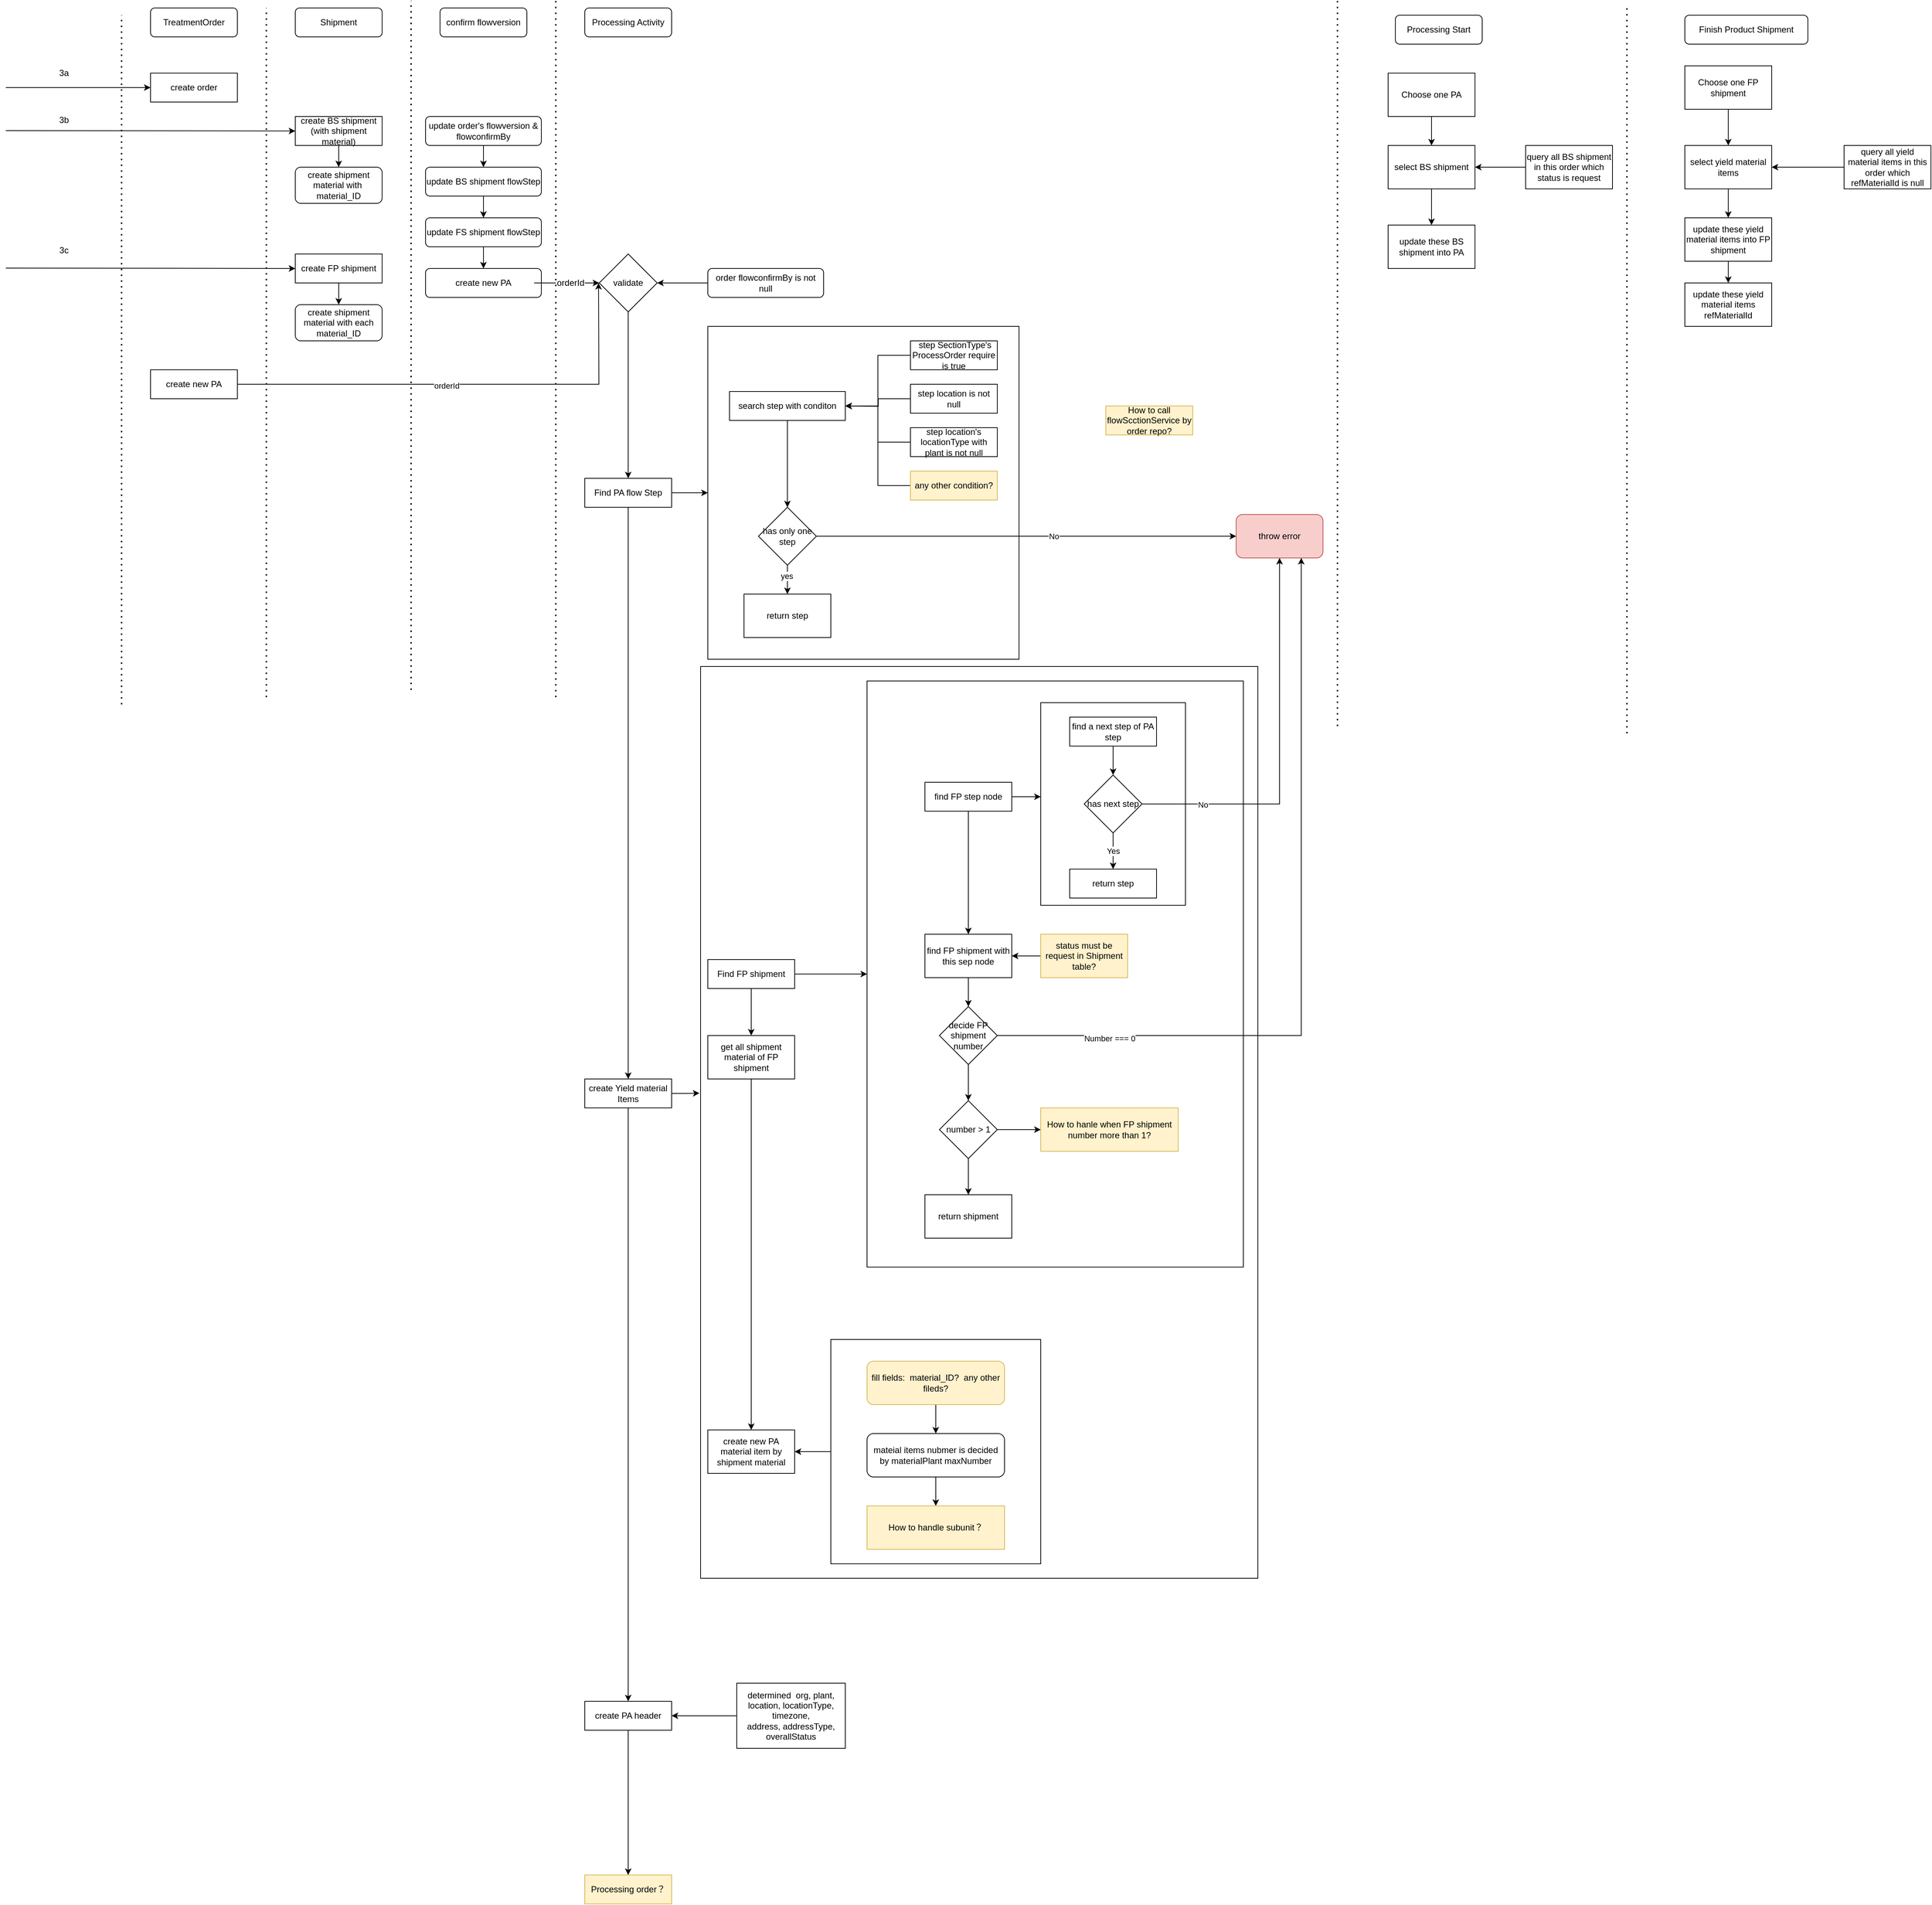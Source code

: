 <mxfile version="20.5.1" type="github" pages="2">
  <diagram id="0C8uGVvhPufoKVmoKiG1" name="PA">
    <mxGraphModel dx="1038" dy="1673" grid="1" gridSize="10" guides="1" tooltips="1" connect="1" arrows="1" fold="1" page="1" pageScale="1" pageWidth="850" pageHeight="1100" math="0" shadow="0">
      <root>
        <mxCell id="0" />
        <mxCell id="1" parent="0" />
        <mxCell id="UIgXjTR5e7-DOR3ebjsX-143" value="" style="rounded=0;whiteSpace=wrap;html=1;" parent="1" vertex="1">
          <mxGeometry x="1000" y="920" width="770" height="1260" as="geometry" />
        </mxCell>
        <mxCell id="UIgXjTR5e7-DOR3ebjsX-140" value="" style="edgeStyle=orthogonalEdgeStyle;rounded=0;orthogonalLoop=1;jettySize=auto;html=1;" parent="1" source="UIgXjTR5e7-DOR3ebjsX-139" target="UIgXjTR5e7-DOR3ebjsX-132" edge="1">
          <mxGeometry relative="1" as="geometry" />
        </mxCell>
        <mxCell id="UIgXjTR5e7-DOR3ebjsX-139" value="" style="rounded=0;whiteSpace=wrap;html=1;" parent="1" vertex="1">
          <mxGeometry x="1180" y="1850" width="290" height="310" as="geometry" />
        </mxCell>
        <mxCell id="UIgXjTR5e7-DOR3ebjsX-128" value="" style="rounded=0;whiteSpace=wrap;html=1;" parent="1" vertex="1">
          <mxGeometry x="1230" y="940" width="520" height="810" as="geometry" />
        </mxCell>
        <mxCell id="UIgXjTR5e7-DOR3ebjsX-99" value="" style="rounded=0;whiteSpace=wrap;html=1;" parent="1" vertex="1">
          <mxGeometry x="1470" y="970" width="200" height="280" as="geometry" />
        </mxCell>
        <mxCell id="UIgXjTR5e7-DOR3ebjsX-87" value="" style="rounded=0;whiteSpace=wrap;html=1;" parent="1" vertex="1">
          <mxGeometry x="1010" y="450" width="430" height="460" as="geometry" />
        </mxCell>
        <mxCell id="UIgXjTR5e7-DOR3ebjsX-5" value="" style="endArrow=none;dashed=1;html=1;dashPattern=1 3;strokeWidth=2;rounded=0;" parent="1" edge="1">
          <mxGeometry width="50" height="50" relative="1" as="geometry">
            <mxPoint x="200" y="972.4" as="sourcePoint" />
            <mxPoint x="200" y="20" as="targetPoint" />
          </mxGeometry>
        </mxCell>
        <mxCell id="UIgXjTR5e7-DOR3ebjsX-6" value="create order" style="rounded=0;whiteSpace=wrap;html=1;" parent="1" vertex="1">
          <mxGeometry x="240" y="100" width="120" height="40" as="geometry" />
        </mxCell>
        <mxCell id="UIgXjTR5e7-DOR3ebjsX-8" value="Shipment" style="rounded=1;whiteSpace=wrap;html=1;" parent="1" vertex="1">
          <mxGeometry x="440" y="10" width="120" height="40" as="geometry" />
        </mxCell>
        <mxCell id="UIgXjTR5e7-DOR3ebjsX-9" value="" style="endArrow=classic;html=1;rounded=0;entryX=0;entryY=0.5;entryDx=0;entryDy=0;" parent="1" target="UIgXjTR5e7-DOR3ebjsX-6" edge="1">
          <mxGeometry width="50" height="50" relative="1" as="geometry">
            <mxPoint x="40" y="120" as="sourcePoint" />
            <mxPoint x="120" y="160" as="targetPoint" />
          </mxGeometry>
        </mxCell>
        <mxCell id="UIgXjTR5e7-DOR3ebjsX-10" value="TreatmentOrder" style="rounded=1;whiteSpace=wrap;html=1;" parent="1" vertex="1">
          <mxGeometry x="240" y="10" width="120" height="40" as="geometry" />
        </mxCell>
        <mxCell id="UIgXjTR5e7-DOR3ebjsX-11" value="3a" style="text;html=1;resizable=0;autosize=1;align=center;verticalAlign=middle;points=[];fillColor=none;strokeColor=none;rounded=0;" parent="1" vertex="1">
          <mxGeometry x="100" y="85" width="40" height="30" as="geometry" />
        </mxCell>
        <mxCell id="UIgXjTR5e7-DOR3ebjsX-32" value="" style="edgeStyle=orthogonalEdgeStyle;rounded=0;orthogonalLoop=1;jettySize=auto;html=1;" parent="1" source="UIgXjTR5e7-DOR3ebjsX-12" target="UIgXjTR5e7-DOR3ebjsX-31" edge="1">
          <mxGeometry relative="1" as="geometry" />
        </mxCell>
        <mxCell id="UIgXjTR5e7-DOR3ebjsX-12" value="create BS shipment&lt;br&gt;(with shipment material)" style="rounded=0;whiteSpace=wrap;html=1;" parent="1" vertex="1">
          <mxGeometry x="440" y="160" width="120" height="40" as="geometry" />
        </mxCell>
        <mxCell id="UIgXjTR5e7-DOR3ebjsX-13" value="" style="endArrow=classic;html=1;rounded=0;entryX=0;entryY=0.5;entryDx=0;entryDy=0;" parent="1" target="UIgXjTR5e7-DOR3ebjsX-12" edge="1">
          <mxGeometry width="50" height="50" relative="1" as="geometry">
            <mxPoint x="40" y="179.5" as="sourcePoint" />
            <mxPoint x="240" y="179.5" as="targetPoint" />
          </mxGeometry>
        </mxCell>
        <mxCell id="UIgXjTR5e7-DOR3ebjsX-14" value="3b" style="text;html=1;resizable=0;autosize=1;align=center;verticalAlign=middle;points=[];fillColor=none;strokeColor=none;rounded=0;" parent="1" vertex="1">
          <mxGeometry x="100" y="150" width="40" height="30" as="geometry" />
        </mxCell>
        <mxCell id="UIgXjTR5e7-DOR3ebjsX-23" value="" style="edgeStyle=orthogonalEdgeStyle;rounded=0;orthogonalLoop=1;jettySize=auto;html=1;" parent="1" source="UIgXjTR5e7-DOR3ebjsX-15" target="UIgXjTR5e7-DOR3ebjsX-20" edge="1">
          <mxGeometry relative="1" as="geometry" />
        </mxCell>
        <mxCell id="UIgXjTR5e7-DOR3ebjsX-15" value="create FP shipment" style="rounded=0;whiteSpace=wrap;html=1;" parent="1" vertex="1">
          <mxGeometry x="440" y="350" width="120" height="40" as="geometry" />
        </mxCell>
        <mxCell id="UIgXjTR5e7-DOR3ebjsX-16" value="" style="endArrow=classic;html=1;rounded=0;entryX=0;entryY=0.5;entryDx=0;entryDy=0;" parent="1" edge="1">
          <mxGeometry width="50" height="50" relative="1" as="geometry">
            <mxPoint x="40" y="369.5" as="sourcePoint" />
            <mxPoint x="440" y="370" as="targetPoint" />
          </mxGeometry>
        </mxCell>
        <mxCell id="UIgXjTR5e7-DOR3ebjsX-17" value="3c" style="text;html=1;resizable=0;autosize=1;align=center;verticalAlign=middle;points=[];fillColor=none;strokeColor=none;rounded=0;" parent="1" vertex="1">
          <mxGeometry x="100" y="330" width="40" height="30" as="geometry" />
        </mxCell>
        <mxCell id="UIgXjTR5e7-DOR3ebjsX-20" value="create shipment material with each material_ID" style="rounded=1;whiteSpace=wrap;html=1;" parent="1" vertex="1">
          <mxGeometry x="440" y="420" width="120" height="50" as="geometry" />
        </mxCell>
        <mxCell id="UIgXjTR5e7-DOR3ebjsX-22" value="" style="endArrow=none;dashed=1;html=1;dashPattern=1 3;strokeWidth=2;rounded=0;" parent="1" edge="1">
          <mxGeometry width="50" height="50" relative="1" as="geometry">
            <mxPoint x="400" y="962.4" as="sourcePoint" />
            <mxPoint x="400" y="10" as="targetPoint" />
          </mxGeometry>
        </mxCell>
        <mxCell id="UIgXjTR5e7-DOR3ebjsX-24" value="" style="endArrow=none;dashed=1;html=1;dashPattern=1 3;strokeWidth=2;rounded=0;" parent="1" edge="1">
          <mxGeometry width="50" height="50" relative="1" as="geometry">
            <mxPoint x="600" y="952.4" as="sourcePoint" />
            <mxPoint x="600" as="targetPoint" />
          </mxGeometry>
        </mxCell>
        <mxCell id="UIgXjTR5e7-DOR3ebjsX-25" value="confirm flowversion" style="rounded=1;whiteSpace=wrap;html=1;" parent="1" vertex="1">
          <mxGeometry x="640" y="10" width="120" height="40" as="geometry" />
        </mxCell>
        <mxCell id="UIgXjTR5e7-DOR3ebjsX-26" value="" style="endArrow=none;dashed=1;html=1;dashPattern=1 3;strokeWidth=2;rounded=0;" parent="1" edge="1">
          <mxGeometry width="50" height="50" relative="1" as="geometry">
            <mxPoint x="800" y="962.4" as="sourcePoint" />
            <mxPoint x="800" as="targetPoint" />
          </mxGeometry>
        </mxCell>
        <mxCell id="UIgXjTR5e7-DOR3ebjsX-30" value="" style="edgeStyle=orthogonalEdgeStyle;rounded=0;orthogonalLoop=1;jettySize=auto;html=1;entryX=0.5;entryY=0;entryDx=0;entryDy=0;" parent="1" source="UIgXjTR5e7-DOR3ebjsX-27" target="UIgXjTR5e7-DOR3ebjsX-28" edge="1">
          <mxGeometry relative="1" as="geometry" />
        </mxCell>
        <mxCell id="UIgXjTR5e7-DOR3ebjsX-27" value="update&amp;nbsp;order&#39;s flowversion &amp;amp; flowconfirmBy" style="rounded=1;whiteSpace=wrap;html=1;" parent="1" vertex="1">
          <mxGeometry x="620" y="160" width="160" height="40" as="geometry" />
        </mxCell>
        <mxCell id="UIgXjTR5e7-DOR3ebjsX-33" value="" style="edgeStyle=orthogonalEdgeStyle;rounded=0;orthogonalLoop=1;jettySize=auto;html=1;" parent="1" source="UIgXjTR5e7-DOR3ebjsX-28" target="UIgXjTR5e7-DOR3ebjsX-29" edge="1">
          <mxGeometry relative="1" as="geometry" />
        </mxCell>
        <mxCell id="UIgXjTR5e7-DOR3ebjsX-28" value="update BS shipment flowStep" style="rounded=1;whiteSpace=wrap;html=1;" parent="1" vertex="1">
          <mxGeometry x="620" y="230" width="160" height="40" as="geometry" />
        </mxCell>
        <mxCell id="UIgXjTR5e7-DOR3ebjsX-36" value="" style="edgeStyle=orthogonalEdgeStyle;rounded=0;orthogonalLoop=1;jettySize=auto;html=1;" parent="1" source="UIgXjTR5e7-DOR3ebjsX-29" target="UIgXjTR5e7-DOR3ebjsX-34" edge="1">
          <mxGeometry relative="1" as="geometry" />
        </mxCell>
        <mxCell id="UIgXjTR5e7-DOR3ebjsX-29" value="update FS shipment flowStep" style="rounded=1;whiteSpace=wrap;html=1;" parent="1" vertex="1">
          <mxGeometry x="620" y="300" width="160" height="40" as="geometry" />
        </mxCell>
        <mxCell id="UIgXjTR5e7-DOR3ebjsX-31" value="create shipment material with&amp;nbsp; material_ID" style="rounded=1;whiteSpace=wrap;html=1;" parent="1" vertex="1">
          <mxGeometry x="440" y="230" width="120" height="50" as="geometry" />
        </mxCell>
        <mxCell id="UIgXjTR5e7-DOR3ebjsX-39" value="" style="edgeStyle=orthogonalEdgeStyle;rounded=0;orthogonalLoop=1;jettySize=auto;html=1;entryX=0;entryY=0.5;entryDx=0;entryDy=0;startArrow=none;" parent="1" source="lpwQGhoiRgWdHYXfVPfy-1" target="UIgXjTR5e7-DOR3ebjsX-40" edge="1">
          <mxGeometry relative="1" as="geometry">
            <mxPoint x="840" y="390" as="targetPoint" />
          </mxGeometry>
        </mxCell>
        <mxCell id="UIgXjTR5e7-DOR3ebjsX-34" value="create new PA" style="rounded=1;whiteSpace=wrap;html=1;" parent="1" vertex="1">
          <mxGeometry x="620" y="370" width="160" height="40" as="geometry" />
        </mxCell>
        <mxCell id="UIgXjTR5e7-DOR3ebjsX-35" value="Processing Activity" style="rounded=1;whiteSpace=wrap;html=1;" parent="1" vertex="1">
          <mxGeometry x="840" y="10" width="120" height="40" as="geometry" />
        </mxCell>
        <mxCell id="lpwQGhoiRgWdHYXfVPfy-3" style="edgeStyle=orthogonalEdgeStyle;rounded=0;orthogonalLoop=1;jettySize=auto;html=1;" edge="1" parent="1" source="UIgXjTR5e7-DOR3ebjsX-38">
          <mxGeometry relative="1" as="geometry">
            <mxPoint x="859" y="390" as="targetPoint" />
          </mxGeometry>
        </mxCell>
        <mxCell id="lpwQGhoiRgWdHYXfVPfy-4" value="orderId" style="edgeLabel;html=1;align=center;verticalAlign=middle;resizable=0;points=[];" vertex="1" connectable="0" parent="lpwQGhoiRgWdHYXfVPfy-3">
          <mxGeometry x="-0.097" y="-2" relative="1" as="geometry">
            <mxPoint as="offset" />
          </mxGeometry>
        </mxCell>
        <mxCell id="UIgXjTR5e7-DOR3ebjsX-38" value="create new PA" style="rounded=0;whiteSpace=wrap;html=1;" parent="1" vertex="1">
          <mxGeometry x="240" y="510" width="120" height="40" as="geometry" />
        </mxCell>
        <mxCell id="UIgXjTR5e7-DOR3ebjsX-147" style="edgeStyle=orthogonalEdgeStyle;rounded=0;orthogonalLoop=1;jettySize=auto;html=1;" parent="1" source="UIgXjTR5e7-DOR3ebjsX-40" target="UIgXjTR5e7-DOR3ebjsX-42" edge="1">
          <mxGeometry relative="1" as="geometry" />
        </mxCell>
        <mxCell id="UIgXjTR5e7-DOR3ebjsX-40" value="validate" style="rhombus;whiteSpace=wrap;html=1;" parent="1" vertex="1">
          <mxGeometry x="860" y="350" width="80" height="80" as="geometry" />
        </mxCell>
        <mxCell id="UIgXjTR5e7-DOR3ebjsX-148" value="" style="edgeStyle=orthogonalEdgeStyle;rounded=0;orthogonalLoop=1;jettySize=auto;html=1;" parent="1" source="UIgXjTR5e7-DOR3ebjsX-41" target="UIgXjTR5e7-DOR3ebjsX-40" edge="1">
          <mxGeometry relative="1" as="geometry" />
        </mxCell>
        <mxCell id="UIgXjTR5e7-DOR3ebjsX-41" value="order flowconfirmBy is not null" style="rounded=1;whiteSpace=wrap;html=1;" parent="1" vertex="1">
          <mxGeometry x="1010" y="370" width="160" height="40" as="geometry" />
        </mxCell>
        <mxCell id="UIgXjTR5e7-DOR3ebjsX-88" value="" style="edgeStyle=orthogonalEdgeStyle;rounded=0;orthogonalLoop=1;jettySize=auto;html=1;" parent="1" source="UIgXjTR5e7-DOR3ebjsX-42" target="UIgXjTR5e7-DOR3ebjsX-87" edge="1">
          <mxGeometry relative="1" as="geometry" />
        </mxCell>
        <mxCell id="UIgXjTR5e7-DOR3ebjsX-149" style="edgeStyle=orthogonalEdgeStyle;rounded=0;orthogonalLoop=1;jettySize=auto;html=1;entryX=0.5;entryY=0;entryDx=0;entryDy=0;" parent="1" source="UIgXjTR5e7-DOR3ebjsX-42" target="UIgXjTR5e7-DOR3ebjsX-91" edge="1">
          <mxGeometry relative="1" as="geometry" />
        </mxCell>
        <mxCell id="UIgXjTR5e7-DOR3ebjsX-42" value="Find PA flow Step" style="rounded=0;whiteSpace=wrap;html=1;" parent="1" vertex="1">
          <mxGeometry x="840" y="660" width="120" height="40" as="geometry" />
        </mxCell>
        <mxCell id="UIgXjTR5e7-DOR3ebjsX-81" style="edgeStyle=orthogonalEdgeStyle;rounded=0;orthogonalLoop=1;jettySize=auto;html=1;entryX=0.5;entryY=0;entryDx=0;entryDy=0;" parent="1" source="UIgXjTR5e7-DOR3ebjsX-43" target="UIgXjTR5e7-DOR3ebjsX-57" edge="1">
          <mxGeometry relative="1" as="geometry" />
        </mxCell>
        <mxCell id="UIgXjTR5e7-DOR3ebjsX-43" value="search step with conditon" style="rounded=0;whiteSpace=wrap;html=1;" parent="1" vertex="1">
          <mxGeometry x="1040" y="540" width="160" height="40" as="geometry" />
        </mxCell>
        <mxCell id="UIgXjTR5e7-DOR3ebjsX-46" value="throw error" style="rounded=1;whiteSpace=wrap;html=1;fillColor=#f8cecc;strokeColor=#b85450;" parent="1" vertex="1">
          <mxGeometry x="1740" y="710" width="120" height="60" as="geometry" />
        </mxCell>
        <mxCell id="UIgXjTR5e7-DOR3ebjsX-58" style="edgeStyle=orthogonalEdgeStyle;rounded=0;orthogonalLoop=1;jettySize=auto;html=1;entryX=0;entryY=0.5;entryDx=0;entryDy=0;" parent="1" source="UIgXjTR5e7-DOR3ebjsX-57" target="UIgXjTR5e7-DOR3ebjsX-46" edge="1">
          <mxGeometry relative="1" as="geometry">
            <Array as="points">
              <mxPoint x="1230" y="740" />
              <mxPoint x="1230" y="740" />
            </Array>
          </mxGeometry>
        </mxCell>
        <mxCell id="UIgXjTR5e7-DOR3ebjsX-80" value="No" style="edgeLabel;html=1;align=center;verticalAlign=middle;resizable=0;points=[];" parent="UIgXjTR5e7-DOR3ebjsX-58" vertex="1" connectable="0">
          <mxGeometry x="0.131" relative="1" as="geometry">
            <mxPoint as="offset" />
          </mxGeometry>
        </mxCell>
        <mxCell id="UIgXjTR5e7-DOR3ebjsX-83" style="edgeStyle=orthogonalEdgeStyle;rounded=0;orthogonalLoop=1;jettySize=auto;html=1;" parent="1" source="UIgXjTR5e7-DOR3ebjsX-57" edge="1">
          <mxGeometry relative="1" as="geometry">
            <mxPoint x="1120" y="820" as="targetPoint" />
          </mxGeometry>
        </mxCell>
        <mxCell id="UIgXjTR5e7-DOR3ebjsX-110" value="yes" style="edgeLabel;html=1;align=center;verticalAlign=middle;resizable=0;points=[];" parent="UIgXjTR5e7-DOR3ebjsX-83" vertex="1" connectable="0">
          <mxGeometry x="-0.25" y="-1" relative="1" as="geometry">
            <mxPoint as="offset" />
          </mxGeometry>
        </mxCell>
        <mxCell id="UIgXjTR5e7-DOR3ebjsX-57" value="has only one step" style="rhombus;whiteSpace=wrap;html=1;" parent="1" vertex="1">
          <mxGeometry x="1080" y="700" width="80" height="80" as="geometry" />
        </mxCell>
        <mxCell id="UIgXjTR5e7-DOR3ebjsX-75" style="edgeStyle=orthogonalEdgeStyle;rounded=0;orthogonalLoop=1;jettySize=auto;html=1;entryX=1;entryY=0.5;entryDx=0;entryDy=0;" parent="1" source="UIgXjTR5e7-DOR3ebjsX-65" target="UIgXjTR5e7-DOR3ebjsX-43" edge="1">
          <mxGeometry relative="1" as="geometry" />
        </mxCell>
        <mxCell id="UIgXjTR5e7-DOR3ebjsX-65" value="&amp;nbsp;step SectionType&#39;s ProcessOrder require is true" style="rounded=0;whiteSpace=wrap;html=1;" parent="1" vertex="1">
          <mxGeometry x="1290" y="470" width="120" height="40" as="geometry" />
        </mxCell>
        <mxCell id="UIgXjTR5e7-DOR3ebjsX-77" style="edgeStyle=orthogonalEdgeStyle;rounded=0;orthogonalLoop=1;jettySize=auto;html=1;" parent="1" source="UIgXjTR5e7-DOR3ebjsX-66" edge="1">
          <mxGeometry relative="1" as="geometry">
            <mxPoint x="1200" y="560" as="targetPoint" />
          </mxGeometry>
        </mxCell>
        <mxCell id="UIgXjTR5e7-DOR3ebjsX-66" value="step location is not null" style="rounded=0;whiteSpace=wrap;html=1;" parent="1" vertex="1">
          <mxGeometry x="1290" y="530" width="120" height="40" as="geometry" />
        </mxCell>
        <mxCell id="UIgXjTR5e7-DOR3ebjsX-79" style="edgeStyle=orthogonalEdgeStyle;rounded=0;orthogonalLoop=1;jettySize=auto;html=1;entryX=1;entryY=0.5;entryDx=0;entryDy=0;" parent="1" source="UIgXjTR5e7-DOR3ebjsX-67" target="UIgXjTR5e7-DOR3ebjsX-43" edge="1">
          <mxGeometry relative="1" as="geometry">
            <mxPoint x="1240" y="620" as="targetPoint" />
          </mxGeometry>
        </mxCell>
        <mxCell id="UIgXjTR5e7-DOR3ebjsX-67" value="step location&#39;s locationType with plant is not null" style="rounded=0;whiteSpace=wrap;html=1;" parent="1" vertex="1">
          <mxGeometry x="1290" y="590" width="120" height="40" as="geometry" />
        </mxCell>
        <mxCell id="UIgXjTR5e7-DOR3ebjsX-86" style="edgeStyle=orthogonalEdgeStyle;rounded=0;orthogonalLoop=1;jettySize=auto;html=1;entryX=1;entryY=0.5;entryDx=0;entryDy=0;" parent="1" source="UIgXjTR5e7-DOR3ebjsX-68" target="UIgXjTR5e7-DOR3ebjsX-43" edge="1">
          <mxGeometry relative="1" as="geometry" />
        </mxCell>
        <mxCell id="UIgXjTR5e7-DOR3ebjsX-68" value="any other condition?" style="rounded=0;whiteSpace=wrap;html=1;fillColor=#fff2cc;strokeColor=#d6b656;" parent="1" vertex="1">
          <mxGeometry x="1290" y="650" width="120" height="40" as="geometry" />
        </mxCell>
        <mxCell id="UIgXjTR5e7-DOR3ebjsX-129" value="" style="edgeStyle=orthogonalEdgeStyle;rounded=0;orthogonalLoop=1;jettySize=auto;html=1;" parent="1" source="UIgXjTR5e7-DOR3ebjsX-89" target="UIgXjTR5e7-DOR3ebjsX-128" edge="1">
          <mxGeometry relative="1" as="geometry" />
        </mxCell>
        <mxCell id="UIgXjTR5e7-DOR3ebjsX-141" value="" style="edgeStyle=orthogonalEdgeStyle;rounded=0;orthogonalLoop=1;jettySize=auto;html=1;" parent="1" source="UIgXjTR5e7-DOR3ebjsX-89" target="UIgXjTR5e7-DOR3ebjsX-130" edge="1">
          <mxGeometry relative="1" as="geometry" />
        </mxCell>
        <mxCell id="UIgXjTR5e7-DOR3ebjsX-89" value="Find FP shipment" style="rounded=0;whiteSpace=wrap;html=1;" parent="1" vertex="1">
          <mxGeometry x="1010" y="1325" width="120" height="40" as="geometry" />
        </mxCell>
        <mxCell id="UIgXjTR5e7-DOR3ebjsX-144" value="" style="edgeStyle=orthogonalEdgeStyle;rounded=0;orthogonalLoop=1;jettySize=auto;html=1;entryX=-0.002;entryY=0.468;entryDx=0;entryDy=0;entryPerimeter=0;" parent="1" source="UIgXjTR5e7-DOR3ebjsX-91" target="UIgXjTR5e7-DOR3ebjsX-143" edge="1">
          <mxGeometry relative="1" as="geometry" />
        </mxCell>
        <mxCell id="UIgXjTR5e7-DOR3ebjsX-146" style="edgeStyle=orthogonalEdgeStyle;rounded=0;orthogonalLoop=1;jettySize=auto;html=1;entryX=0.5;entryY=0;entryDx=0;entryDy=0;" parent="1" source="UIgXjTR5e7-DOR3ebjsX-91" target="UIgXjTR5e7-DOR3ebjsX-150" edge="1">
          <mxGeometry relative="1" as="geometry" />
        </mxCell>
        <mxCell id="UIgXjTR5e7-DOR3ebjsX-91" value="create Yield material Items" style="rounded=0;whiteSpace=wrap;html=1;" parent="1" vertex="1">
          <mxGeometry x="840" y="1490" width="120" height="40" as="geometry" />
        </mxCell>
        <mxCell id="UIgXjTR5e7-DOR3ebjsX-104" value="" style="edgeStyle=orthogonalEdgeStyle;rounded=0;orthogonalLoop=1;jettySize=auto;html=1;" parent="1" source="UIgXjTR5e7-DOR3ebjsX-92" edge="1">
          <mxGeometry relative="1" as="geometry">
            <mxPoint x="1470" y="1100" as="targetPoint" />
          </mxGeometry>
        </mxCell>
        <mxCell id="UIgXjTR5e7-DOR3ebjsX-107" style="edgeStyle=orthogonalEdgeStyle;rounded=0;orthogonalLoop=1;jettySize=auto;html=1;entryX=0.5;entryY=0;entryDx=0;entryDy=0;" parent="1" source="UIgXjTR5e7-DOR3ebjsX-92" target="UIgXjTR5e7-DOR3ebjsX-106" edge="1">
          <mxGeometry relative="1" as="geometry" />
        </mxCell>
        <mxCell id="UIgXjTR5e7-DOR3ebjsX-92" value="find FP step node" style="rounded=0;whiteSpace=wrap;html=1;" parent="1" vertex="1">
          <mxGeometry x="1310" y="1080" width="120" height="40" as="geometry" />
        </mxCell>
        <mxCell id="UIgXjTR5e7-DOR3ebjsX-108" value="" style="edgeStyle=orthogonalEdgeStyle;rounded=0;orthogonalLoop=1;jettySize=auto;html=1;" parent="1" source="UIgXjTR5e7-DOR3ebjsX-93" target="UIgXjTR5e7-DOR3ebjsX-94" edge="1">
          <mxGeometry relative="1" as="geometry" />
        </mxCell>
        <mxCell id="UIgXjTR5e7-DOR3ebjsX-93" value="find a next step of PA step" style="rounded=0;whiteSpace=wrap;html=1;" parent="1" vertex="1">
          <mxGeometry x="1510" y="990" width="120" height="40" as="geometry" />
        </mxCell>
        <mxCell id="UIgXjTR5e7-DOR3ebjsX-96" style="edgeStyle=orthogonalEdgeStyle;rounded=0;orthogonalLoop=1;jettySize=auto;html=1;entryX=0.5;entryY=1;entryDx=0;entryDy=0;" parent="1" source="UIgXjTR5e7-DOR3ebjsX-94" target="UIgXjTR5e7-DOR3ebjsX-46" edge="1">
          <mxGeometry relative="1" as="geometry">
            <mxPoint x="1730" y="950" as="targetPoint" />
          </mxGeometry>
        </mxCell>
        <mxCell id="UIgXjTR5e7-DOR3ebjsX-97" value="No" style="edgeLabel;html=1;align=center;verticalAlign=middle;resizable=0;points=[];" parent="UIgXjTR5e7-DOR3ebjsX-96" vertex="1" connectable="0">
          <mxGeometry x="-0.683" y="-1" relative="1" as="geometry">
            <mxPoint as="offset" />
          </mxGeometry>
        </mxCell>
        <mxCell id="UIgXjTR5e7-DOR3ebjsX-109" value="Yes" style="edgeStyle=orthogonalEdgeStyle;rounded=0;orthogonalLoop=1;jettySize=auto;html=1;" parent="1" source="UIgXjTR5e7-DOR3ebjsX-94" target="UIgXjTR5e7-DOR3ebjsX-98" edge="1">
          <mxGeometry relative="1" as="geometry" />
        </mxCell>
        <mxCell id="UIgXjTR5e7-DOR3ebjsX-94" value="has next step" style="rhombus;whiteSpace=wrap;html=1;" parent="1" vertex="1">
          <mxGeometry x="1530" y="1070" width="80" height="80" as="geometry" />
        </mxCell>
        <mxCell id="UIgXjTR5e7-DOR3ebjsX-98" value="return step" style="rounded=0;whiteSpace=wrap;html=1;" parent="1" vertex="1">
          <mxGeometry x="1510" y="1200" width="120" height="40" as="geometry" />
        </mxCell>
        <mxCell id="UIgXjTR5e7-DOR3ebjsX-126" value="" style="edgeStyle=orthogonalEdgeStyle;rounded=0;orthogonalLoop=1;jettySize=auto;html=1;" parent="1" source="UIgXjTR5e7-DOR3ebjsX-106" target="UIgXjTR5e7-DOR3ebjsX-113" edge="1">
          <mxGeometry relative="1" as="geometry" />
        </mxCell>
        <mxCell id="UIgXjTR5e7-DOR3ebjsX-106" value="find FP shipment with this sep node" style="rounded=0;whiteSpace=wrap;html=1;" parent="1" vertex="1">
          <mxGeometry x="1310" y="1290" width="120" height="60" as="geometry" />
        </mxCell>
        <mxCell id="UIgXjTR5e7-DOR3ebjsX-111" value="return step" style="rounded=0;whiteSpace=wrap;html=1;" parent="1" vertex="1">
          <mxGeometry x="1060" y="820" width="120" height="60" as="geometry" />
        </mxCell>
        <mxCell id="UIgXjTR5e7-DOR3ebjsX-115" style="edgeStyle=orthogonalEdgeStyle;rounded=0;orthogonalLoop=1;jettySize=auto;html=1;entryX=0.75;entryY=1;entryDx=0;entryDy=0;" parent="1" source="UIgXjTR5e7-DOR3ebjsX-113" target="UIgXjTR5e7-DOR3ebjsX-46" edge="1">
          <mxGeometry relative="1" as="geometry">
            <mxPoint x="1840" y="1150" as="targetPoint" />
          </mxGeometry>
        </mxCell>
        <mxCell id="UIgXjTR5e7-DOR3ebjsX-116" value="Number === 0" style="edgeLabel;html=1;align=center;verticalAlign=middle;resizable=0;points=[];" parent="UIgXjTR5e7-DOR3ebjsX-115" vertex="1" connectable="0">
          <mxGeometry x="-0.714" y="-4" relative="1" as="geometry">
            <mxPoint as="offset" />
          </mxGeometry>
        </mxCell>
        <mxCell id="UIgXjTR5e7-DOR3ebjsX-123" value="" style="edgeStyle=orthogonalEdgeStyle;rounded=0;orthogonalLoop=1;jettySize=auto;html=1;" parent="1" source="UIgXjTR5e7-DOR3ebjsX-113" target="UIgXjTR5e7-DOR3ebjsX-120" edge="1">
          <mxGeometry relative="1" as="geometry" />
        </mxCell>
        <mxCell id="UIgXjTR5e7-DOR3ebjsX-113" value="decide FP shipment number" style="rhombus;whiteSpace=wrap;html=1;" parent="1" vertex="1">
          <mxGeometry x="1330" y="1390" width="80" height="80" as="geometry" />
        </mxCell>
        <mxCell id="UIgXjTR5e7-DOR3ebjsX-122" value="" style="edgeStyle=orthogonalEdgeStyle;rounded=0;orthogonalLoop=1;jettySize=auto;html=1;" parent="1" source="UIgXjTR5e7-DOR3ebjsX-120" target="UIgXjTR5e7-DOR3ebjsX-121" edge="1">
          <mxGeometry relative="1" as="geometry" />
        </mxCell>
        <mxCell id="UIgXjTR5e7-DOR3ebjsX-127" value="" style="edgeStyle=orthogonalEdgeStyle;rounded=0;orthogonalLoop=1;jettySize=auto;html=1;" parent="1" source="UIgXjTR5e7-DOR3ebjsX-120" target="UIgXjTR5e7-DOR3ebjsX-125" edge="1">
          <mxGeometry relative="1" as="geometry" />
        </mxCell>
        <mxCell id="UIgXjTR5e7-DOR3ebjsX-120" value="number &amp;gt; 1" style="rhombus;whiteSpace=wrap;html=1;" parent="1" vertex="1">
          <mxGeometry x="1330" y="1520" width="80" height="80" as="geometry" />
        </mxCell>
        <mxCell id="UIgXjTR5e7-DOR3ebjsX-121" value="How to hanle when FP shipment number more than 1?" style="rounded=0;whiteSpace=wrap;html=1;fillColor=#fff2cc;strokeColor=#d6b656;" parent="1" vertex="1">
          <mxGeometry x="1470" y="1530" width="190" height="60" as="geometry" />
        </mxCell>
        <mxCell id="UIgXjTR5e7-DOR3ebjsX-125" value="return shipment" style="rounded=0;whiteSpace=wrap;html=1;" parent="1" vertex="1">
          <mxGeometry x="1310" y="1650" width="120" height="60" as="geometry" />
        </mxCell>
        <mxCell id="UIgXjTR5e7-DOR3ebjsX-142" style="edgeStyle=orthogonalEdgeStyle;rounded=0;orthogonalLoop=1;jettySize=auto;html=1;entryX=0.5;entryY=0;entryDx=0;entryDy=0;" parent="1" source="UIgXjTR5e7-DOR3ebjsX-130" target="UIgXjTR5e7-DOR3ebjsX-132" edge="1">
          <mxGeometry relative="1" as="geometry" />
        </mxCell>
        <mxCell id="UIgXjTR5e7-DOR3ebjsX-130" value="get all shipment material of FP shipment" style="rounded=0;whiteSpace=wrap;html=1;" parent="1" vertex="1">
          <mxGeometry x="1010" y="1430" width="120" height="60" as="geometry" />
        </mxCell>
        <mxCell id="UIgXjTR5e7-DOR3ebjsX-132" value="create new PA material item by shipment material" style="rounded=0;whiteSpace=wrap;html=1;" parent="1" vertex="1">
          <mxGeometry x="1010" y="1975" width="120" height="60" as="geometry" />
        </mxCell>
        <mxCell id="UIgXjTR5e7-DOR3ebjsX-136" value="" style="edgeStyle=orthogonalEdgeStyle;rounded=0;orthogonalLoop=1;jettySize=auto;html=1;" parent="1" source="UIgXjTR5e7-DOR3ebjsX-133" target="UIgXjTR5e7-DOR3ebjsX-135" edge="1">
          <mxGeometry relative="1" as="geometry" />
        </mxCell>
        <mxCell id="UIgXjTR5e7-DOR3ebjsX-133" value="fill fields:&amp;nbsp; material_ID?&amp;nbsp; any other fileds?" style="rounded=1;whiteSpace=wrap;html=1;fillColor=#fff2cc;strokeColor=#d6b656;" parent="1" vertex="1">
          <mxGeometry x="1230" y="1880" width="190" height="60" as="geometry" />
        </mxCell>
        <mxCell id="UIgXjTR5e7-DOR3ebjsX-138" value="" style="edgeStyle=orthogonalEdgeStyle;rounded=0;orthogonalLoop=1;jettySize=auto;html=1;" parent="1" source="UIgXjTR5e7-DOR3ebjsX-135" target="UIgXjTR5e7-DOR3ebjsX-137" edge="1">
          <mxGeometry relative="1" as="geometry" />
        </mxCell>
        <mxCell id="UIgXjTR5e7-DOR3ebjsX-135" value="mateial items nubmer is decided by materialPlant maxNumber" style="rounded=1;whiteSpace=wrap;html=1;" parent="1" vertex="1">
          <mxGeometry x="1230" y="1980" width="190" height="60" as="geometry" />
        </mxCell>
        <mxCell id="UIgXjTR5e7-DOR3ebjsX-137" value="How to handle subunit？" style="rounded=0;whiteSpace=wrap;html=1;fillColor=#fff2cc;strokeColor=#d6b656;" parent="1" vertex="1">
          <mxGeometry x="1230" y="2080" width="190" height="60" as="geometry" />
        </mxCell>
        <mxCell id="UIgXjTR5e7-DOR3ebjsX-145" value="Processing order？" style="rounded=0;whiteSpace=wrap;html=1;fillColor=#fff2cc;strokeColor=#d6b656;" parent="1" vertex="1">
          <mxGeometry x="840" y="2590" width="120" height="40" as="geometry" />
        </mxCell>
        <mxCell id="UIgXjTR5e7-DOR3ebjsX-153" style="edgeStyle=orthogonalEdgeStyle;rounded=0;orthogonalLoop=1;jettySize=auto;html=1;entryX=0.5;entryY=0;entryDx=0;entryDy=0;" parent="1" source="UIgXjTR5e7-DOR3ebjsX-150" target="UIgXjTR5e7-DOR3ebjsX-145" edge="1">
          <mxGeometry relative="1" as="geometry" />
        </mxCell>
        <mxCell id="UIgXjTR5e7-DOR3ebjsX-150" value="create PA header" style="rounded=0;whiteSpace=wrap;html=1;" parent="1" vertex="1">
          <mxGeometry x="840" y="2350" width="120" height="40" as="geometry" />
        </mxCell>
        <mxCell id="UIgXjTR5e7-DOR3ebjsX-152" value="" style="edgeStyle=orthogonalEdgeStyle;rounded=0;orthogonalLoop=1;jettySize=auto;html=1;" parent="1" source="UIgXjTR5e7-DOR3ebjsX-151" target="UIgXjTR5e7-DOR3ebjsX-150" edge="1">
          <mxGeometry relative="1" as="geometry" />
        </mxCell>
        <mxCell id="UIgXjTR5e7-DOR3ebjsX-151" value="determined&amp;nbsp; org, plant, location, locationType, timezone,&lt;br&gt;address, addressType, overallStatus" style="rounded=0;whiteSpace=wrap;html=1;" parent="1" vertex="1">
          <mxGeometry x="1050" y="2325" width="150" height="90" as="geometry" />
        </mxCell>
        <mxCell id="UIgXjTR5e7-DOR3ebjsX-154" value="" style="endArrow=none;dashed=1;html=1;dashPattern=1 3;strokeWidth=2;rounded=0;" parent="1" edge="1">
          <mxGeometry width="50" height="50" relative="1" as="geometry">
            <mxPoint x="1880" y="1002.4" as="sourcePoint" />
            <mxPoint x="1880" as="targetPoint" />
          </mxGeometry>
        </mxCell>
        <mxCell id="lpwQGhoiRgWdHYXfVPfy-1" value="orderId" style="text;html=1;resizable=0;autosize=1;align=center;verticalAlign=middle;points=[];fillColor=none;strokeColor=none;rounded=0;" vertex="1" parent="1">
          <mxGeometry x="790" y="375" width="60" height="30" as="geometry" />
        </mxCell>
        <mxCell id="lpwQGhoiRgWdHYXfVPfy-2" value="" style="edgeStyle=orthogonalEdgeStyle;rounded=0;orthogonalLoop=1;jettySize=auto;html=1;entryX=0;entryY=0.5;entryDx=0;entryDy=0;endArrow=none;" edge="1" parent="1" source="UIgXjTR5e7-DOR3ebjsX-34" target="lpwQGhoiRgWdHYXfVPfy-1">
          <mxGeometry relative="1" as="geometry">
            <mxPoint x="860" y="390" as="targetPoint" />
            <mxPoint x="780" y="390" as="sourcePoint" />
          </mxGeometry>
        </mxCell>
        <mxCell id="lpwQGhoiRgWdHYXfVPfy-5" value="Processing Start" style="rounded=1;whiteSpace=wrap;html=1;" vertex="1" parent="1">
          <mxGeometry x="1960" y="20" width="120" height="40" as="geometry" />
        </mxCell>
        <mxCell id="lpwQGhoiRgWdHYXfVPfy-6" value="How to call flowScctionService by order repo?" style="rounded=0;whiteSpace=wrap;html=1;fillColor=#fff2cc;strokeColor=#d6b656;" vertex="1" parent="1">
          <mxGeometry x="1560" y="560" width="120" height="40" as="geometry" />
        </mxCell>
        <mxCell id="lpwQGhoiRgWdHYXfVPfy-19" value="" style="edgeStyle=orthogonalEdgeStyle;rounded=0;orthogonalLoop=1;jettySize=auto;html=1;" edge="1" parent="1" source="lpwQGhoiRgWdHYXfVPfy-7" target="lpwQGhoiRgWdHYXfVPfy-12">
          <mxGeometry relative="1" as="geometry" />
        </mxCell>
        <mxCell id="lpwQGhoiRgWdHYXfVPfy-7" value="select BS shipment" style="rounded=0;whiteSpace=wrap;html=1;" vertex="1" parent="1">
          <mxGeometry x="1950" y="200" width="120" height="60" as="geometry" />
        </mxCell>
        <mxCell id="lpwQGhoiRgWdHYXfVPfy-11" value="" style="edgeStyle=orthogonalEdgeStyle;rounded=0;orthogonalLoop=1;jettySize=auto;html=1;" edge="1" parent="1" source="lpwQGhoiRgWdHYXfVPfy-8" target="lpwQGhoiRgWdHYXfVPfy-7">
          <mxGeometry relative="1" as="geometry" />
        </mxCell>
        <mxCell id="lpwQGhoiRgWdHYXfVPfy-8" value="query all BS shipment in this order which status is request" style="rounded=0;whiteSpace=wrap;html=1;" vertex="1" parent="1">
          <mxGeometry x="2140" y="200" width="120" height="60" as="geometry" />
        </mxCell>
        <mxCell id="lpwQGhoiRgWdHYXfVPfy-10" value="" style="edgeStyle=orthogonalEdgeStyle;rounded=0;orthogonalLoop=1;jettySize=auto;html=1;" edge="1" parent="1" source="lpwQGhoiRgWdHYXfVPfy-9" target="UIgXjTR5e7-DOR3ebjsX-106">
          <mxGeometry relative="1" as="geometry" />
        </mxCell>
        <mxCell id="lpwQGhoiRgWdHYXfVPfy-9" value="status must be request in Shipment table?" style="rounded=0;whiteSpace=wrap;html=1;fillColor=#fff2cc;strokeColor=#d6b656;" vertex="1" parent="1">
          <mxGeometry x="1470" y="1290" width="120" height="60" as="geometry" />
        </mxCell>
        <mxCell id="lpwQGhoiRgWdHYXfVPfy-12" value="update these BS shipment into PA" style="rounded=0;whiteSpace=wrap;html=1;" vertex="1" parent="1">
          <mxGeometry x="1950" y="310" width="120" height="60" as="geometry" />
        </mxCell>
        <mxCell id="lpwQGhoiRgWdHYXfVPfy-18" value="" style="edgeStyle=orthogonalEdgeStyle;rounded=0;orthogonalLoop=1;jettySize=auto;html=1;" edge="1" parent="1" source="lpwQGhoiRgWdHYXfVPfy-17" target="lpwQGhoiRgWdHYXfVPfy-7">
          <mxGeometry relative="1" as="geometry" />
        </mxCell>
        <mxCell id="lpwQGhoiRgWdHYXfVPfy-17" value="Choose one PA" style="rounded=0;whiteSpace=wrap;html=1;" vertex="1" parent="1">
          <mxGeometry x="1950" y="100" width="120" height="60" as="geometry" />
        </mxCell>
        <mxCell id="lpwQGhoiRgWdHYXfVPfy-20" value="" style="endArrow=none;dashed=1;html=1;dashPattern=1 3;strokeWidth=2;rounded=0;" edge="1" parent="1">
          <mxGeometry width="50" height="50" relative="1" as="geometry">
            <mxPoint x="2280" y="1012.4" as="sourcePoint" />
            <mxPoint x="2280" y="10" as="targetPoint" />
          </mxGeometry>
        </mxCell>
        <mxCell id="lpwQGhoiRgWdHYXfVPfy-21" value="Finish Product Shipment" style="rounded=1;whiteSpace=wrap;html=1;" vertex="1" parent="1">
          <mxGeometry x="2360" y="20" width="170" height="40" as="geometry" />
        </mxCell>
        <mxCell id="lpwQGhoiRgWdHYXfVPfy-28" value="" style="edgeStyle=orthogonalEdgeStyle;rounded=0;orthogonalLoop=1;jettySize=auto;html=1;" edge="1" parent="1" source="lpwQGhoiRgWdHYXfVPfy-22" target="lpwQGhoiRgWdHYXfVPfy-23">
          <mxGeometry relative="1" as="geometry" />
        </mxCell>
        <mxCell id="lpwQGhoiRgWdHYXfVPfy-22" value="Choose one FP shipment" style="rounded=0;whiteSpace=wrap;html=1;" vertex="1" parent="1">
          <mxGeometry x="2360" y="90" width="120" height="60" as="geometry" />
        </mxCell>
        <mxCell id="lpwQGhoiRgWdHYXfVPfy-29" value="" style="edgeStyle=orthogonalEdgeStyle;rounded=0;orthogonalLoop=1;jettySize=auto;html=1;" edge="1" parent="1" source="lpwQGhoiRgWdHYXfVPfy-23" target="lpwQGhoiRgWdHYXfVPfy-24">
          <mxGeometry relative="1" as="geometry" />
        </mxCell>
        <mxCell id="lpwQGhoiRgWdHYXfVPfy-23" value="select yield material items" style="rounded=0;whiteSpace=wrap;html=1;" vertex="1" parent="1">
          <mxGeometry x="2360" y="200" width="120" height="60" as="geometry" />
        </mxCell>
        <mxCell id="lpwQGhoiRgWdHYXfVPfy-30" value="" style="edgeStyle=orthogonalEdgeStyle;rounded=0;orthogonalLoop=1;jettySize=auto;html=1;" edge="1" parent="1" source="lpwQGhoiRgWdHYXfVPfy-24" target="lpwQGhoiRgWdHYXfVPfy-27">
          <mxGeometry relative="1" as="geometry" />
        </mxCell>
        <mxCell id="lpwQGhoiRgWdHYXfVPfy-24" value="update these yield material items into FP shipment" style="rounded=0;whiteSpace=wrap;html=1;" vertex="1" parent="1">
          <mxGeometry x="2360" y="300" width="120" height="60" as="geometry" />
        </mxCell>
        <mxCell id="lpwQGhoiRgWdHYXfVPfy-26" value="" style="edgeStyle=orthogonalEdgeStyle;rounded=0;orthogonalLoop=1;jettySize=auto;html=1;" edge="1" parent="1" source="lpwQGhoiRgWdHYXfVPfy-25" target="lpwQGhoiRgWdHYXfVPfy-23">
          <mxGeometry relative="1" as="geometry" />
        </mxCell>
        <mxCell id="lpwQGhoiRgWdHYXfVPfy-25" value="query all yield material items&amp;nbsp;in this order which refMaterialId is null" style="rounded=0;whiteSpace=wrap;html=1;" vertex="1" parent="1">
          <mxGeometry x="2580" y="200" width="120" height="60" as="geometry" />
        </mxCell>
        <mxCell id="lpwQGhoiRgWdHYXfVPfy-27" value="update these yield material items refMaterialId" style="rounded=0;whiteSpace=wrap;html=1;" vertex="1" parent="1">
          <mxGeometry x="2360" y="390" width="120" height="60" as="geometry" />
        </mxCell>
      </root>
    </mxGraphModel>
  </diagram>
  <diagram id="UnSyTn6QOe6M9fcLFlyM" name="Page-2">
    <mxGraphModel dx="1038" dy="539" grid="1" gridSize="10" guides="1" tooltips="1" connect="1" arrows="1" fold="1" page="1" pageScale="1" pageWidth="850" pageHeight="1100" math="0" shadow="0">
      <root>
        <mxCell id="0" />
        <mxCell id="1" parent="0" />
      </root>
    </mxGraphModel>
  </diagram>
</mxfile>
